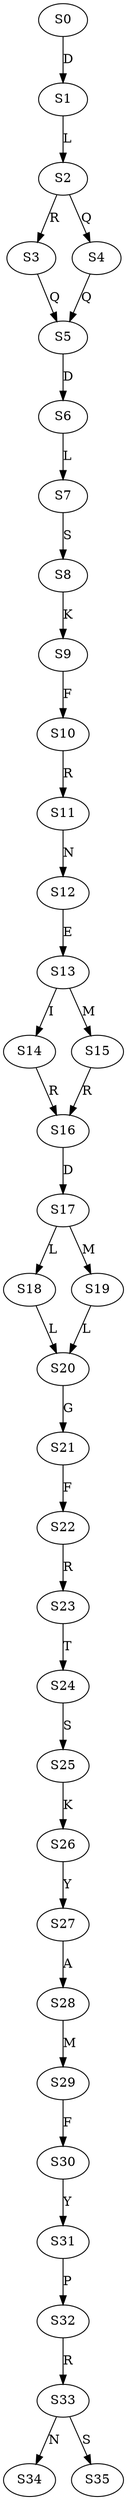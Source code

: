 strict digraph  {
	S0 -> S1 [ label = D ];
	S1 -> S2 [ label = L ];
	S2 -> S3 [ label = R ];
	S2 -> S4 [ label = Q ];
	S3 -> S5 [ label = Q ];
	S4 -> S5 [ label = Q ];
	S5 -> S6 [ label = D ];
	S6 -> S7 [ label = L ];
	S7 -> S8 [ label = S ];
	S8 -> S9 [ label = K ];
	S9 -> S10 [ label = F ];
	S10 -> S11 [ label = R ];
	S11 -> S12 [ label = N ];
	S12 -> S13 [ label = E ];
	S13 -> S14 [ label = I ];
	S13 -> S15 [ label = M ];
	S14 -> S16 [ label = R ];
	S15 -> S16 [ label = R ];
	S16 -> S17 [ label = D ];
	S17 -> S18 [ label = L ];
	S17 -> S19 [ label = M ];
	S18 -> S20 [ label = L ];
	S19 -> S20 [ label = L ];
	S20 -> S21 [ label = G ];
	S21 -> S22 [ label = F ];
	S22 -> S23 [ label = R ];
	S23 -> S24 [ label = T ];
	S24 -> S25 [ label = S ];
	S25 -> S26 [ label = K ];
	S26 -> S27 [ label = Y ];
	S27 -> S28 [ label = A ];
	S28 -> S29 [ label = M ];
	S29 -> S30 [ label = F ];
	S30 -> S31 [ label = Y ];
	S31 -> S32 [ label = P ];
	S32 -> S33 [ label = R ];
	S33 -> S34 [ label = N ];
	S33 -> S35 [ label = S ];
}
